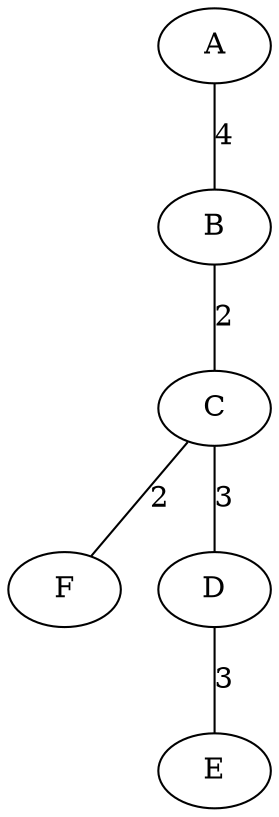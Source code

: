 graph MST {
B--C[label="2",weight="2"];
C--F[label="2",weight="2"];
C--D[label="3",weight="3"];
D--E[label="3",weight="3"];
A--B[label="4",weight="4"];
}
